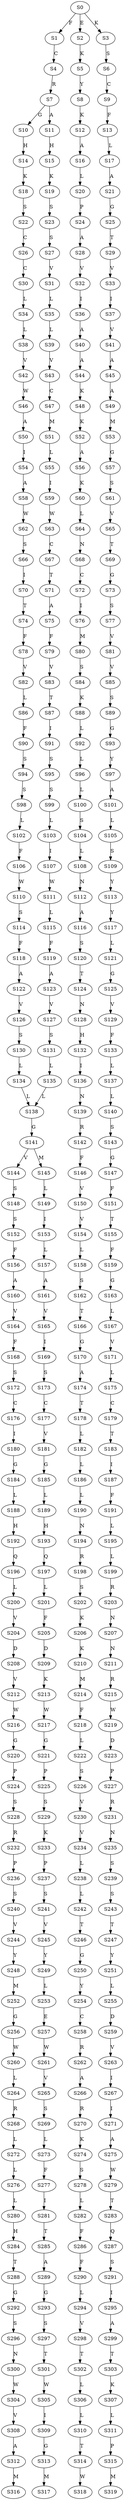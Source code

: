 strict digraph  {
	S0 -> S1 [ label = F ];
	S0 -> S2 [ label = E ];
	S0 -> S3 [ label = K ];
	S1 -> S4 [ label = C ];
	S2 -> S5 [ label = K ];
	S3 -> S6 [ label = S ];
	S4 -> S7 [ label = R ];
	S5 -> S8 [ label = Y ];
	S6 -> S9 [ label = C ];
	S7 -> S10 [ label = G ];
	S7 -> S11 [ label = A ];
	S8 -> S12 [ label = K ];
	S9 -> S13 [ label = F ];
	S10 -> S14 [ label = H ];
	S11 -> S15 [ label = H ];
	S12 -> S16 [ label = A ];
	S13 -> S17 [ label = L ];
	S14 -> S18 [ label = K ];
	S15 -> S19 [ label = K ];
	S16 -> S20 [ label = L ];
	S17 -> S21 [ label = A ];
	S18 -> S22 [ label = S ];
	S19 -> S23 [ label = S ];
	S20 -> S24 [ label = P ];
	S21 -> S25 [ label = G ];
	S22 -> S26 [ label = C ];
	S23 -> S27 [ label = S ];
	S24 -> S28 [ label = A ];
	S25 -> S29 [ label = T ];
	S26 -> S30 [ label = C ];
	S27 -> S31 [ label = V ];
	S28 -> S32 [ label = V ];
	S29 -> S33 [ label = V ];
	S30 -> S34 [ label = L ];
	S31 -> S35 [ label = L ];
	S32 -> S36 [ label = I ];
	S33 -> S37 [ label = I ];
	S34 -> S38 [ label = L ];
	S35 -> S39 [ label = L ];
	S36 -> S40 [ label = A ];
	S37 -> S41 [ label = V ];
	S38 -> S42 [ label = V ];
	S39 -> S43 [ label = V ];
	S40 -> S44 [ label = A ];
	S41 -> S45 [ label = A ];
	S42 -> S46 [ label = W ];
	S43 -> S47 [ label = C ];
	S44 -> S48 [ label = K ];
	S45 -> S49 [ label = A ];
	S46 -> S50 [ label = A ];
	S47 -> S51 [ label = M ];
	S48 -> S52 [ label = K ];
	S49 -> S53 [ label = M ];
	S50 -> S54 [ label = I ];
	S51 -> S55 [ label = L ];
	S52 -> S56 [ label = A ];
	S53 -> S57 [ label = G ];
	S54 -> S58 [ label = A ];
	S55 -> S59 [ label = I ];
	S56 -> S60 [ label = K ];
	S57 -> S61 [ label = S ];
	S58 -> S62 [ label = W ];
	S59 -> S63 [ label = W ];
	S60 -> S64 [ label = L ];
	S61 -> S65 [ label = V ];
	S62 -> S66 [ label = S ];
	S63 -> S67 [ label = C ];
	S64 -> S68 [ label = N ];
	S65 -> S69 [ label = T ];
	S66 -> S70 [ label = I ];
	S67 -> S71 [ label = T ];
	S68 -> S72 [ label = C ];
	S69 -> S73 [ label = G ];
	S70 -> S74 [ label = T ];
	S71 -> S75 [ label = A ];
	S72 -> S76 [ label = I ];
	S73 -> S77 [ label = S ];
	S74 -> S78 [ label = F ];
	S75 -> S79 [ label = F ];
	S76 -> S80 [ label = M ];
	S77 -> S81 [ label = V ];
	S78 -> S82 [ label = V ];
	S79 -> S83 [ label = V ];
	S80 -> S84 [ label = S ];
	S81 -> S85 [ label = V ];
	S82 -> S86 [ label = L ];
	S83 -> S87 [ label = T ];
	S84 -> S88 [ label = K ];
	S85 -> S89 [ label = S ];
	S86 -> S90 [ label = F ];
	S87 -> S91 [ label = I ];
	S88 -> S92 [ label = L ];
	S89 -> S93 [ label = G ];
	S90 -> S94 [ label = S ];
	S91 -> S95 [ label = S ];
	S92 -> S96 [ label = L ];
	S93 -> S97 [ label = Y ];
	S94 -> S98 [ label = S ];
	S95 -> S99 [ label = S ];
	S96 -> S100 [ label = L ];
	S97 -> S101 [ label = A ];
	S98 -> S102 [ label = L ];
	S99 -> S103 [ label = L ];
	S100 -> S104 [ label = S ];
	S101 -> S105 [ label = L ];
	S102 -> S106 [ label = F ];
	S103 -> S107 [ label = I ];
	S104 -> S108 [ label = L ];
	S105 -> S109 [ label = S ];
	S106 -> S110 [ label = W ];
	S107 -> S111 [ label = W ];
	S108 -> S112 [ label = N ];
	S109 -> S113 [ label = Y ];
	S110 -> S114 [ label = S ];
	S111 -> S115 [ label = L ];
	S112 -> S116 [ label = A ];
	S113 -> S117 [ label = Y ];
	S114 -> S118 [ label = F ];
	S115 -> S119 [ label = F ];
	S116 -> S120 [ label = S ];
	S117 -> S121 [ label = L ];
	S118 -> S122 [ label = A ];
	S119 -> S123 [ label = A ];
	S120 -> S124 [ label = T ];
	S121 -> S125 [ label = G ];
	S122 -> S126 [ label = V ];
	S123 -> S127 [ label = V ];
	S124 -> S128 [ label = N ];
	S125 -> S129 [ label = V ];
	S126 -> S130 [ label = S ];
	S127 -> S131 [ label = S ];
	S128 -> S132 [ label = H ];
	S129 -> S133 [ label = F ];
	S130 -> S134 [ label = L ];
	S131 -> S135 [ label = L ];
	S132 -> S136 [ label = I ];
	S133 -> S137 [ label = L ];
	S134 -> S138 [ label = L ];
	S135 -> S138 [ label = L ];
	S136 -> S139 [ label = N ];
	S137 -> S140 [ label = L ];
	S138 -> S141 [ label = G ];
	S139 -> S142 [ label = R ];
	S140 -> S143 [ label = S ];
	S141 -> S144 [ label = V ];
	S141 -> S145 [ label = M ];
	S142 -> S146 [ label = F ];
	S143 -> S147 [ label = G ];
	S144 -> S148 [ label = S ];
	S145 -> S149 [ label = L ];
	S146 -> S150 [ label = V ];
	S147 -> S151 [ label = F ];
	S148 -> S152 [ label = S ];
	S149 -> S153 [ label = I ];
	S150 -> S154 [ label = V ];
	S151 -> S155 [ label = T ];
	S152 -> S156 [ label = F ];
	S153 -> S157 [ label = L ];
	S154 -> S158 [ label = L ];
	S155 -> S159 [ label = F ];
	S156 -> S160 [ label = A ];
	S157 -> S161 [ label = A ];
	S158 -> S162 [ label = S ];
	S159 -> S163 [ label = G ];
	S160 -> S164 [ label = V ];
	S161 -> S165 [ label = V ];
	S162 -> S166 [ label = T ];
	S163 -> S167 [ label = L ];
	S164 -> S168 [ label = F ];
	S165 -> S169 [ label = I ];
	S166 -> S170 [ label = G ];
	S167 -> S171 [ label = V ];
	S168 -> S172 [ label = S ];
	S169 -> S173 [ label = S ];
	S170 -> S174 [ label = A ];
	S171 -> S175 [ label = L ];
	S172 -> S176 [ label = C ];
	S173 -> S177 [ label = C ];
	S174 -> S178 [ label = T ];
	S175 -> S179 [ label = C ];
	S176 -> S180 [ label = I ];
	S177 -> S181 [ label = V ];
	S178 -> S182 [ label = L ];
	S179 -> S183 [ label = T ];
	S180 -> S184 [ label = G ];
	S181 -> S185 [ label = G ];
	S182 -> S186 [ label = L ];
	S183 -> S187 [ label = I ];
	S184 -> S188 [ label = L ];
	S185 -> S189 [ label = L ];
	S186 -> S190 [ label = L ];
	S187 -> S191 [ label = F ];
	S188 -> S192 [ label = H ];
	S189 -> S193 [ label = H ];
	S190 -> S194 [ label = N ];
	S191 -> S195 [ label = L ];
	S192 -> S196 [ label = Q ];
	S193 -> S197 [ label = Q ];
	S194 -> S198 [ label = R ];
	S195 -> S199 [ label = L ];
	S196 -> S200 [ label = L ];
	S197 -> S201 [ label = L ];
	S198 -> S202 [ label = S ];
	S199 -> S203 [ label = R ];
	S200 -> S204 [ label = V ];
	S201 -> S205 [ label = F ];
	S202 -> S206 [ label = K ];
	S203 -> S207 [ label = N ];
	S204 -> S208 [ label = D ];
	S205 -> S209 [ label = D ];
	S206 -> S210 [ label = K ];
	S207 -> S211 [ label = N ];
	S208 -> S212 [ label = V ];
	S209 -> S213 [ label = K ];
	S210 -> S214 [ label = M ];
	S211 -> S215 [ label = R ];
	S212 -> S216 [ label = W ];
	S213 -> S217 [ label = W ];
	S214 -> S218 [ label = F ];
	S215 -> S219 [ label = W ];
	S216 -> S220 [ label = G ];
	S217 -> S221 [ label = G ];
	S218 -> S222 [ label = L ];
	S219 -> S223 [ label = D ];
	S220 -> S224 [ label = P ];
	S221 -> S225 [ label = P ];
	S222 -> S226 [ label = S ];
	S223 -> S227 [ label = P ];
	S224 -> S228 [ label = S ];
	S225 -> S229 [ label = S ];
	S226 -> S230 [ label = V ];
	S227 -> S231 [ label = R ];
	S228 -> S232 [ label = R ];
	S229 -> S233 [ label = K ];
	S230 -> S234 [ label = V ];
	S231 -> S235 [ label = N ];
	S232 -> S236 [ label = P ];
	S233 -> S237 [ label = P ];
	S234 -> S238 [ label = L ];
	S235 -> S239 [ label = S ];
	S236 -> S240 [ label = S ];
	S237 -> S241 [ label = S ];
	S238 -> S242 [ label = L ];
	S239 -> S243 [ label = S ];
	S240 -> S244 [ label = V ];
	S241 -> S245 [ label = V ];
	S242 -> S246 [ label = T ];
	S243 -> S247 [ label = T ];
	S244 -> S248 [ label = Y ];
	S245 -> S249 [ label = Y ];
	S246 -> S250 [ label = G ];
	S247 -> S251 [ label = Y ];
	S248 -> S252 [ label = M ];
	S249 -> S253 [ label = L ];
	S250 -> S254 [ label = Y ];
	S251 -> S255 [ label = L ];
	S252 -> S256 [ label = G ];
	S253 -> S257 [ label = E ];
	S254 -> S258 [ label = C ];
	S255 -> S259 [ label = D ];
	S256 -> S260 [ label = W ];
	S257 -> S261 [ label = W ];
	S258 -> S262 [ label = R ];
	S259 -> S263 [ label = V ];
	S260 -> S264 [ label = L ];
	S261 -> S265 [ label = V ];
	S262 -> S266 [ label = A ];
	S263 -> S267 [ label = I ];
	S264 -> S268 [ label = R ];
	S265 -> S269 [ label = S ];
	S266 -> S270 [ label = R ];
	S267 -> S271 [ label = I ];
	S268 -> S272 [ label = L ];
	S269 -> S273 [ label = L ];
	S270 -> S274 [ label = K ];
	S271 -> S275 [ label = A ];
	S272 -> S276 [ label = L ];
	S273 -> S277 [ label = F ];
	S274 -> S278 [ label = S ];
	S275 -> S279 [ label = W ];
	S276 -> S280 [ label = L ];
	S277 -> S281 [ label = I ];
	S278 -> S282 [ label = L ];
	S279 -> S283 [ label = T ];
	S280 -> S284 [ label = H ];
	S281 -> S285 [ label = T ];
	S282 -> S286 [ label = F ];
	S283 -> S287 [ label = Q ];
	S284 -> S288 [ label = T ];
	S285 -> S289 [ label = A ];
	S286 -> S290 [ label = F ];
	S287 -> S291 [ label = S ];
	S288 -> S292 [ label = G ];
	S289 -> S293 [ label = G ];
	S290 -> S294 [ label = L ];
	S291 -> S295 [ label = I ];
	S292 -> S296 [ label = S ];
	S293 -> S297 [ label = S ];
	S294 -> S298 [ label = V ];
	S295 -> S299 [ label = A ];
	S296 -> S300 [ label = N ];
	S297 -> S301 [ label = T ];
	S298 -> S302 [ label = T ];
	S299 -> S303 [ label = T ];
	S300 -> S304 [ label = W ];
	S301 -> S305 [ label = W ];
	S302 -> S306 [ label = L ];
	S303 -> S307 [ label = K ];
	S304 -> S308 [ label = V ];
	S305 -> S309 [ label = I ];
	S306 -> S310 [ label = L ];
	S307 -> S311 [ label = L ];
	S308 -> S312 [ label = A ];
	S309 -> S313 [ label = G ];
	S310 -> S314 [ label = T ];
	S311 -> S315 [ label = P ];
	S312 -> S316 [ label = M ];
	S313 -> S317 [ label = M ];
	S314 -> S318 [ label = W ];
	S315 -> S319 [ label = M ];
}
